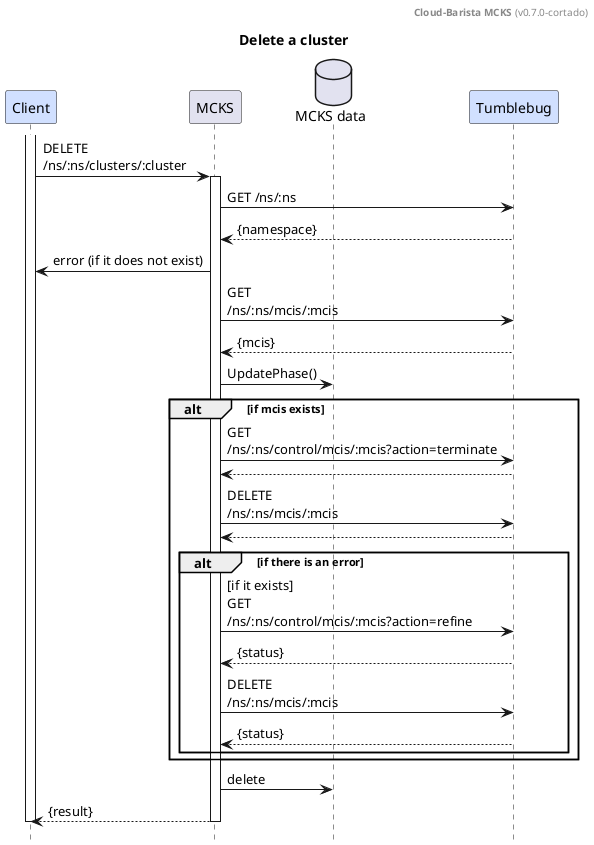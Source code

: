 @startuml

header **Cloud-Barista MCKS** (v0.7.0-cortado)
title Delete a cluster
hide footbox

participant	"Client"	as webtool		#d1e0ff
participant	"MCKS"		as provider
database	"MCKS data"	as db
participant	"Tumblebug"	as tumblebug	#d1e0ff


activate webtool
	webtool		->	provider		: DELETE\n/ns/:ns/clusters/:cluster

	activate provider

		provider	->	tumblebug	: GET /ns/:ns
		tumblebug	-->	provider	: {namespace}
		provider	->	webtool		: error (if it does not exist)

		provider	->	tumblebug	: GET\n/ns/:ns/mcis/:mcis
		tumblebug	-->	provider	: {mcis}

		provider	->	db			: UpdatePhase()

		alt if mcis exists

			provider	->	tumblebug	: GET\n/ns/:ns/control/mcis/:mcis?action=terminate
			tumblebug	-->	provider

			provider	->	tumblebug	: DELETE\n/ns/:ns/mcis/:mcis
			tumblebug	-->	provider

			alt if there is an error
				provider	->	tumblebug	: [if it exists]\nGET\n/ns/:ns/control/mcis/:mcis?action=refine
				tumblebug	-->	provider	: {status}
				
				provider	->	tumblebug	: DELETE\n/ns/:ns/mcis/:mcis
				tumblebug	-->	provider	: {status}
			end

		end

		provider	->	db	: delete
		provider	-->	webtool		: {result}

	deactivate provider

deactivate webtool

@enduml